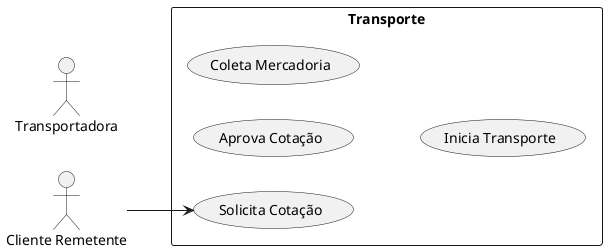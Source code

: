 @startuml
left to right direction
actor "Cliente Remetente" as remetente
actor "Transportadora" as transportadora
rectangle Transporte {
  usecase "Solicita Cotação" as cotacao
  usecase "Aprova Cotação" as aprovacao
  usecase "Coleta Mercadoria" as coleta
  usecase "Inicia Transporte" as transporte
}
remetente --> cotacao

@enduml
